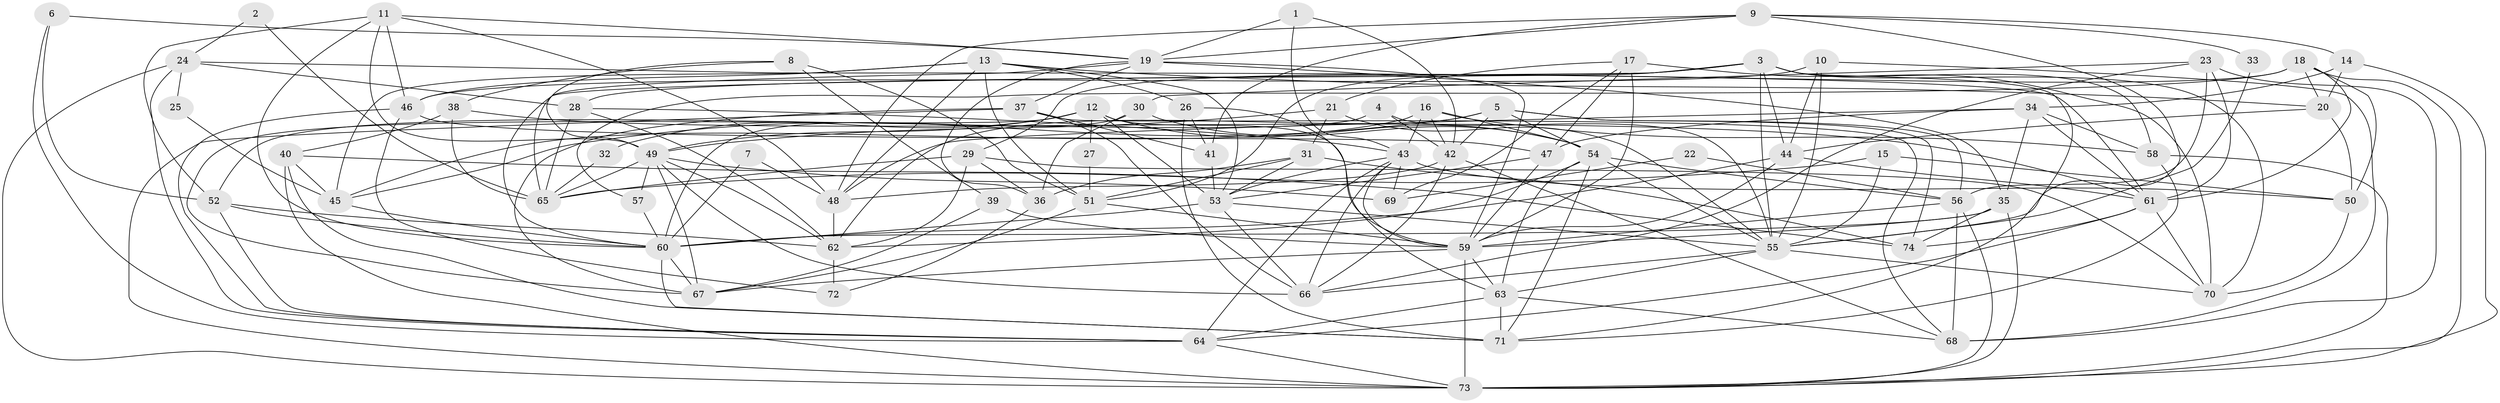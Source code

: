 // original degree distribution, {3: 0.2857142857142857, 2: 0.14285714285714285, 5: 0.20408163265306123, 8: 0.02040816326530612, 7: 0.04081632653061224, 4: 0.22448979591836735, 6: 0.08163265306122448}
// Generated by graph-tools (version 1.1) at 2025/26/03/09/25 03:26:16]
// undirected, 74 vertices, 212 edges
graph export_dot {
graph [start="1"]
  node [color=gray90,style=filled];
  1;
  2;
  3;
  4;
  5;
  6;
  7;
  8;
  9;
  10;
  11;
  12;
  13;
  14;
  15;
  16;
  17;
  18;
  19;
  20;
  21;
  22;
  23;
  24;
  25;
  26;
  27;
  28;
  29;
  30;
  31;
  32;
  33;
  34;
  35;
  36;
  37;
  38;
  39;
  40;
  41;
  42;
  43;
  44;
  45;
  46;
  47;
  48;
  49;
  50;
  51;
  52;
  53;
  54;
  55;
  56;
  57;
  58;
  59;
  60;
  61;
  62;
  63;
  64;
  65;
  66;
  67;
  68;
  69;
  70;
  71;
  72;
  73;
  74;
  1 -- 19 [weight=1.0];
  1 -- 42 [weight=1.0];
  1 -- 43 [weight=1.0];
  2 -- 24 [weight=1.0];
  2 -- 65 [weight=1.0];
  3 -- 28 [weight=1.0];
  3 -- 44 [weight=1.0];
  3 -- 51 [weight=1.0];
  3 -- 55 [weight=1.0];
  3 -- 58 [weight=1.0];
  3 -- 60 [weight=1.0];
  3 -- 70 [weight=1.0];
  3 -- 71 [weight=1.0];
  4 -- 42 [weight=1.0];
  4 -- 52 [weight=1.0];
  4 -- 55 [weight=1.0];
  5 -- 42 [weight=1.0];
  5 -- 45 [weight=1.0];
  5 -- 54 [weight=1.0];
  5 -- 56 [weight=1.0];
  5 -- 62 [weight=1.0];
  5 -- 74 [weight=1.0];
  6 -- 19 [weight=1.0];
  6 -- 52 [weight=1.0];
  6 -- 64 [weight=1.0];
  7 -- 48 [weight=1.0];
  7 -- 60 [weight=1.0];
  8 -- 38 [weight=1.0];
  8 -- 39 [weight=1.0];
  8 -- 49 [weight=1.0];
  8 -- 51 [weight=1.0];
  9 -- 14 [weight=1.0];
  9 -- 19 [weight=1.0];
  9 -- 33 [weight=1.0];
  9 -- 41 [weight=1.0];
  9 -- 48 [weight=1.0];
  9 -- 55 [weight=1.0];
  10 -- 44 [weight=1.0];
  10 -- 46 [weight=1.0];
  10 -- 55 [weight=1.0];
  10 -- 68 [weight=1.0];
  11 -- 19 [weight=1.0];
  11 -- 46 [weight=1.0];
  11 -- 48 [weight=1.0];
  11 -- 49 [weight=1.0];
  11 -- 52 [weight=1.0];
  11 -- 60 [weight=1.0];
  12 -- 27 [weight=1.0];
  12 -- 32 [weight=1.0];
  12 -- 49 [weight=1.0];
  12 -- 53 [weight=1.0];
  12 -- 54 [weight=1.0];
  12 -- 59 [weight=1.0];
  12 -- 67 [weight=1.0];
  13 -- 20 [weight=1.0];
  13 -- 26 [weight=1.0];
  13 -- 45 [weight=1.0];
  13 -- 46 [weight=1.0];
  13 -- 48 [weight=1.0];
  13 -- 51 [weight=1.0];
  13 -- 53 [weight=1.0];
  14 -- 20 [weight=1.0];
  14 -- 34 [weight=1.0];
  14 -- 73 [weight=1.0];
  15 -- 50 [weight=1.0];
  15 -- 55 [weight=1.0];
  15 -- 65 [weight=1.0];
  16 -- 42 [weight=1.0];
  16 -- 43 [weight=1.0];
  16 -- 45 [weight=1.0];
  16 -- 54 [weight=1.0];
  16 -- 58 [weight=1.0];
  17 -- 21 [weight=1.0];
  17 -- 47 [weight=1.0];
  17 -- 59 [weight=1.0];
  17 -- 69 [weight=1.0];
  17 -- 70 [weight=1.0];
  18 -- 20 [weight=1.0];
  18 -- 29 [weight=2.0];
  18 -- 50 [weight=1.0];
  18 -- 57 [weight=1.0];
  18 -- 61 [weight=1.0];
  18 -- 73 [weight=1.0];
  19 -- 35 [weight=1.0];
  19 -- 36 [weight=1.0];
  19 -- 37 [weight=1.0];
  19 -- 59 [weight=2.0];
  19 -- 65 [weight=1.0];
  20 -- 44 [weight=1.0];
  20 -- 50 [weight=1.0];
  21 -- 31 [weight=1.0];
  21 -- 49 [weight=1.0];
  21 -- 55 [weight=1.0];
  22 -- 56 [weight=1.0];
  22 -- 69 [weight=1.0];
  23 -- 30 [weight=1.0];
  23 -- 56 [weight=1.0];
  23 -- 61 [weight=1.0];
  23 -- 66 [weight=1.0];
  23 -- 68 [weight=1.0];
  24 -- 25 [weight=1.0];
  24 -- 28 [weight=1.0];
  24 -- 61 [weight=1.0];
  24 -- 64 [weight=1.0];
  24 -- 73 [weight=1.0];
  25 -- 45 [weight=1.0];
  26 -- 41 [weight=1.0];
  26 -- 63 [weight=1.0];
  26 -- 71 [weight=1.0];
  27 -- 51 [weight=1.0];
  28 -- 43 [weight=1.0];
  28 -- 62 [weight=1.0];
  28 -- 65 [weight=1.0];
  29 -- 36 [weight=1.0];
  29 -- 62 [weight=1.0];
  29 -- 65 [weight=1.0];
  29 -- 70 [weight=1.0];
  30 -- 36 [weight=1.0];
  30 -- 54 [weight=1.0];
  30 -- 60 [weight=1.0];
  31 -- 36 [weight=1.0];
  31 -- 51 [weight=1.0];
  31 -- 53 [weight=1.0];
  31 -- 74 [weight=1.0];
  32 -- 65 [weight=1.0];
  33 -- 55 [weight=1.0];
  34 -- 35 [weight=1.0];
  34 -- 47 [weight=1.0];
  34 -- 48 [weight=1.0];
  34 -- 58 [weight=1.0];
  34 -- 61 [weight=1.0];
  35 -- 59 [weight=1.0];
  35 -- 60 [weight=1.0];
  35 -- 73 [weight=1.0];
  35 -- 74 [weight=1.0];
  36 -- 72 [weight=1.0];
  37 -- 41 [weight=1.0];
  37 -- 66 [weight=1.0];
  37 -- 67 [weight=1.0];
  37 -- 68 [weight=1.0];
  37 -- 73 [weight=1.0];
  38 -- 40 [weight=1.0];
  38 -- 61 [weight=1.0];
  38 -- 65 [weight=1.0];
  39 -- 59 [weight=1.0];
  39 -- 67 [weight=1.0];
  40 -- 45 [weight=1.0];
  40 -- 71 [weight=1.0];
  40 -- 73 [weight=1.0];
  40 -- 74 [weight=1.0];
  41 -- 53 [weight=1.0];
  42 -- 48 [weight=1.0];
  42 -- 66 [weight=1.0];
  42 -- 68 [weight=1.0];
  43 -- 50 [weight=1.0];
  43 -- 53 [weight=1.0];
  43 -- 59 [weight=1.0];
  43 -- 64 [weight=1.0];
  43 -- 66 [weight=1.0];
  43 -- 69 [weight=1.0];
  44 -- 59 [weight=1.0];
  44 -- 60 [weight=1.0];
  44 -- 61 [weight=1.0];
  45 -- 60 [weight=1.0];
  46 -- 47 [weight=1.0];
  46 -- 64 [weight=1.0];
  46 -- 72 [weight=1.0];
  47 -- 53 [weight=1.0];
  47 -- 59 [weight=1.0];
  48 -- 62 [weight=1.0];
  49 -- 57 [weight=1.0];
  49 -- 62 [weight=1.0];
  49 -- 65 [weight=1.0];
  49 -- 66 [weight=1.0];
  49 -- 67 [weight=1.0];
  49 -- 69 [weight=1.0];
  50 -- 70 [weight=1.0];
  51 -- 59 [weight=1.0];
  51 -- 67 [weight=1.0];
  52 -- 60 [weight=2.0];
  52 -- 62 [weight=1.0];
  52 -- 64 [weight=1.0];
  53 -- 55 [weight=1.0];
  53 -- 60 [weight=1.0];
  53 -- 66 [weight=1.0];
  54 -- 55 [weight=1.0];
  54 -- 56 [weight=1.0];
  54 -- 62 [weight=1.0];
  54 -- 63 [weight=1.0];
  54 -- 71 [weight=1.0];
  55 -- 63 [weight=1.0];
  55 -- 66 [weight=1.0];
  55 -- 70 [weight=1.0];
  56 -- 59 [weight=1.0];
  56 -- 68 [weight=1.0];
  56 -- 73 [weight=1.0];
  57 -- 60 [weight=1.0];
  58 -- 71 [weight=1.0];
  58 -- 73 [weight=1.0];
  59 -- 63 [weight=1.0];
  59 -- 67 [weight=1.0];
  59 -- 73 [weight=2.0];
  60 -- 67 [weight=1.0];
  60 -- 71 [weight=1.0];
  61 -- 64 [weight=1.0];
  61 -- 70 [weight=1.0];
  61 -- 74 [weight=1.0];
  62 -- 72 [weight=1.0];
  63 -- 64 [weight=2.0];
  63 -- 68 [weight=1.0];
  63 -- 71 [weight=1.0];
  64 -- 73 [weight=1.0];
}
